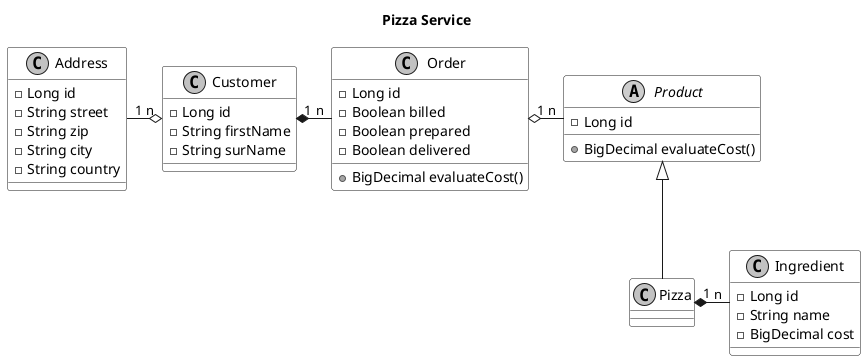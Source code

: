 @startuml

title Pizza Service
skinparam monochrome true
skinparam classBackgroundColor #ffffff
skinparam stereoTypeCBackgroundColor #ffffff
skinparam stereoTypeABackgroundColor #ffffff
skinparam shadowing false

abstract class Product {
    -Long id
    +BigDecimal evaluateCost()
}

class Pizza

class Ingredient {
    -Long id
    -String name
    -BigDecimal cost
}

Pizza "1" *- "n" Ingredient
Product <|-- Pizza

class Order {
    -Long id
    -Boolean billed
    -Boolean prepared
    -Boolean delivered
    +BigDecimal evaluateCost()
}

Order "1" o- "n" Product

class Customer {
    -Long id
    -String firstName
    -String surName
}

Customer "1" *- "n" Order

class Address {
    -Long id
    -String street
    -String zip
    -String city
    -String country
}

Customer "n" o-left- "1" Address

@enduml